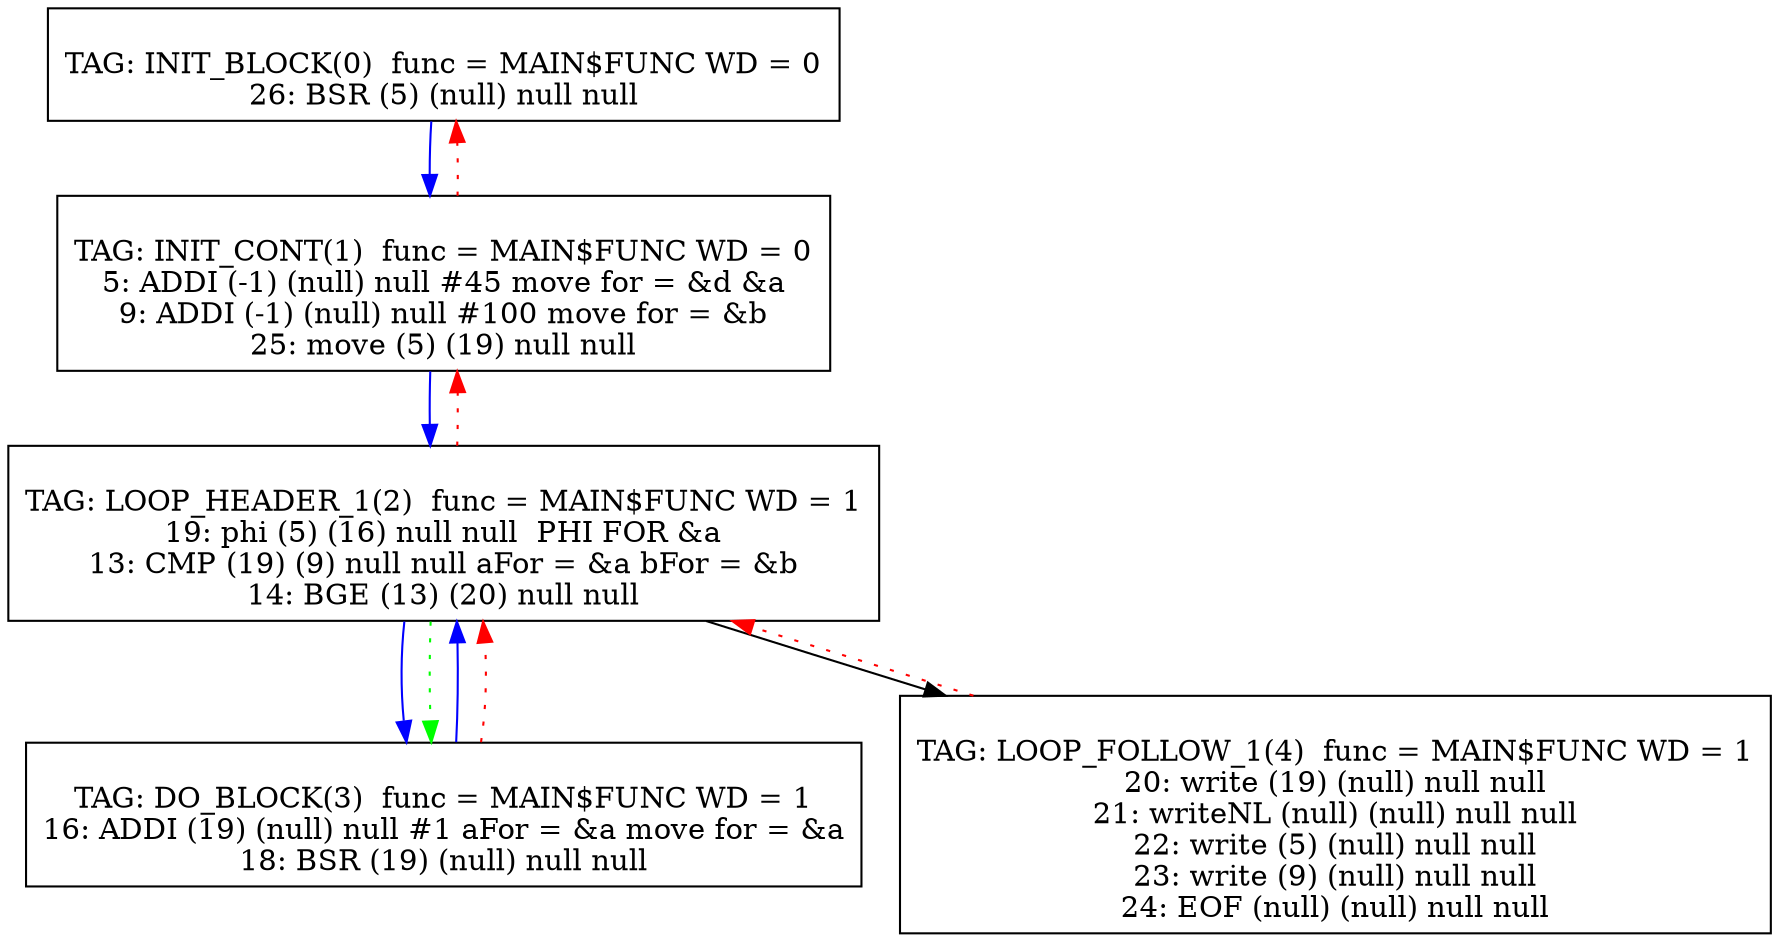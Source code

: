 digraph {
0[label="
TAG: INIT_BLOCK(0)  func = MAIN$FUNC WD = 0
26: BSR (5) (null) null null
"];
0[shape=box];
0 -> 1[color=blue]
1[label="
TAG: INIT_CONT(1)  func = MAIN$FUNC WD = 0
5: ADDI (-1) (null) null #45 move for = &d &a
9: ADDI (-1) (null) null #100 move for = &b
25: move (5) (19) null null
"];
1[shape=box];
1 -> 2[color=blue]
1 -> 0[color=red][style=dotted]
2[label="
TAG: LOOP_HEADER_1(2)  func = MAIN$FUNC WD = 1
19: phi (5) (16) null null  PHI FOR &a
13: CMP (19) (9) null null aFor = &a bFor = &b
14: BGE (13) (20) null null
"];
2[shape=box];
2 -> 3[color=blue]
2 -> 4[color=black]
2 -> 1[color=red][style=dotted]
2 -> 3[color=green][style=dotted]
3[label="
TAG: DO_BLOCK(3)  func = MAIN$FUNC WD = 1
16: ADDI (19) (null) null #1 aFor = &a move for = &a
18: BSR (19) (null) null null
"];
3[shape=box];
3 -> 2[color=blue]
3 -> 2[color=red][style=dotted]
4[label="
TAG: LOOP_FOLLOW_1(4)  func = MAIN$FUNC WD = 1
20: write (19) (null) null null
21: writeNL (null) (null) null null
22: write (5) (null) null null
23: write (9) (null) null null
24: EOF (null) (null) null null
"];
4[shape=box];
4 -> 2[color=red][style=dotted]
}